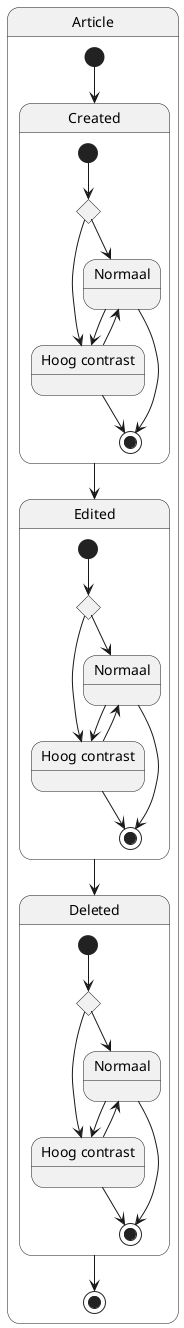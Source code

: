 @startuml article_state

state Article {
  state "Created" as A {
    state "Normaal" as D
    state "Hoog contrast" as E
    state choice <<choice>>

    [*] --> choice
    choice --> D
    choice --> E
    D --> E
    E --> D

    E --> [*]
    D --> [*]
  }
  
  state "Edited" as B {
    state "Normaal" as F
    state "Hoog contrast" as G
    state choice1 <<choice>>

    [*] --> choice1
    choice1 --> F
    choice1 --> G
    F --> G
    G --> F

    G --> [*]
    F --> [*]
  }

  state "Deleted" as C {
    state "Normaal" as H
    state "Hoog contrast" as I
    state choice2 <<choice>>

    [*] --> choice2
    choice2 --> H
    choice2 --> I
    H --> I
    I --> H

    I --> [*]
    H --> [*]
  }

  [*] --> A

  A --> B
  B --> C

  ' When the state is edited, we can edit as many times as we wan.
  ' Thus the state won't change.

  C --> [*]
}

@enduml
